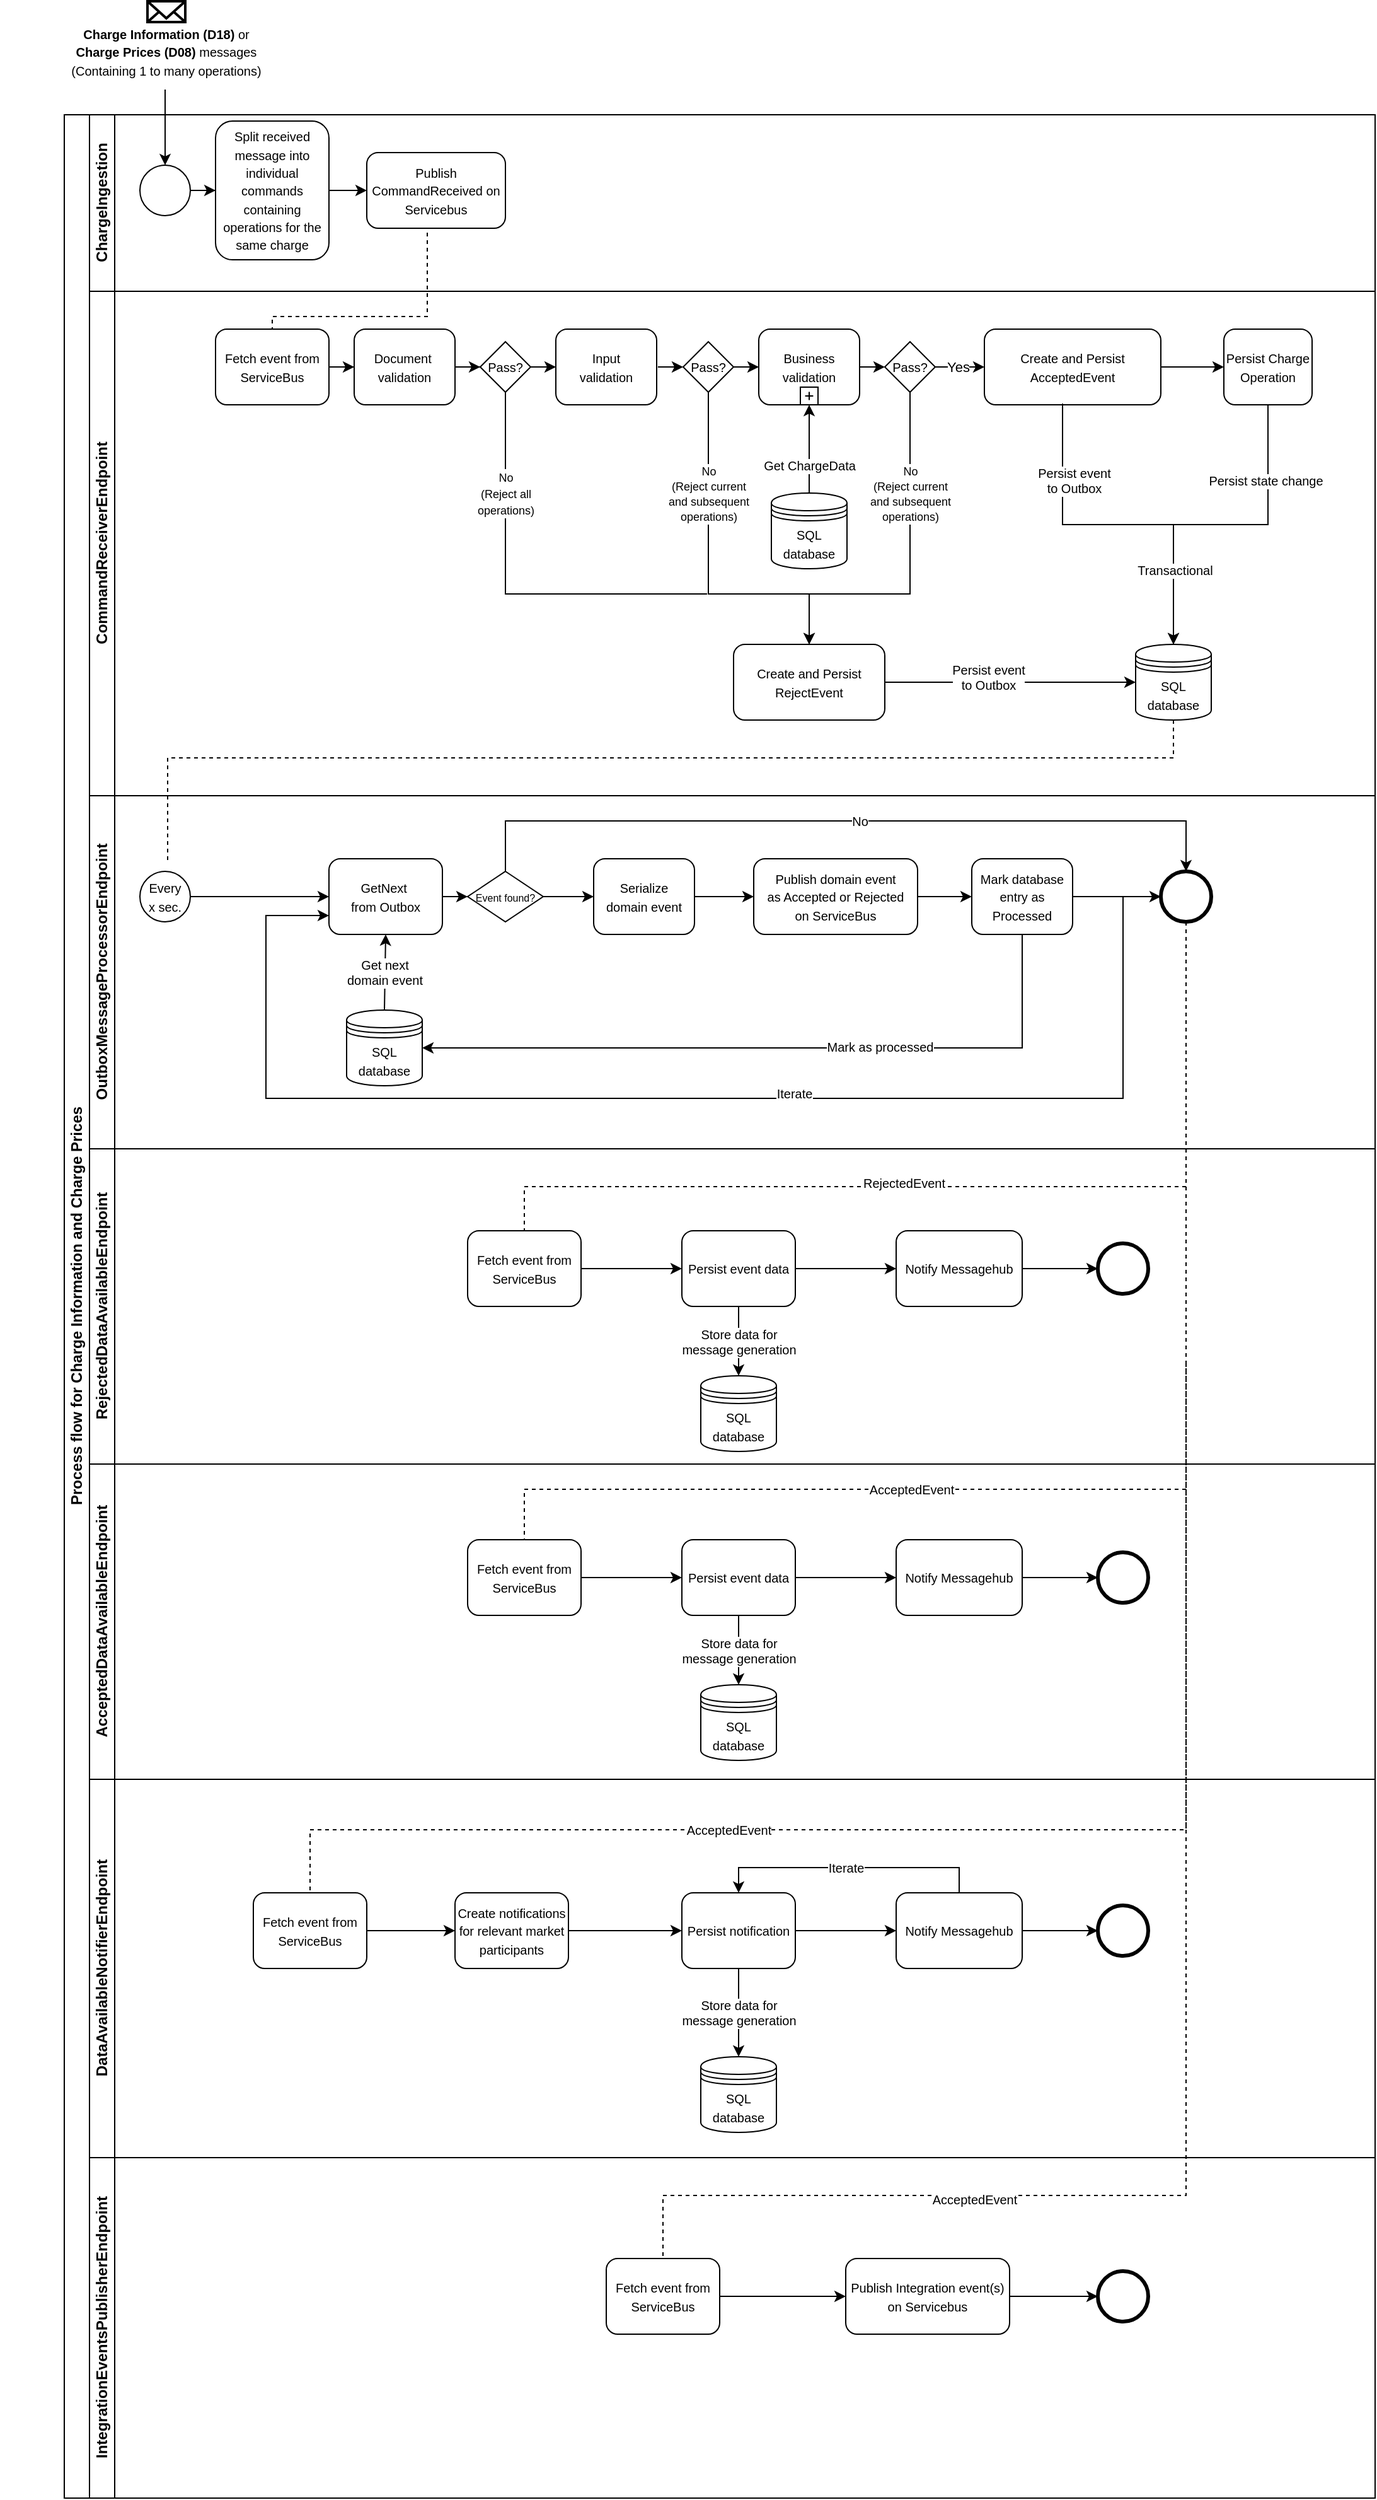 <mxfile version="20.2.3" type="device"><diagram id="prtHgNgQTEPvFCAcTncT" name="Page-1"><mxGraphModel dx="1185" dy="821" grid="1" gridSize="10" guides="1" tooltips="1" connect="1" arrows="1" fold="1" page="1" pageScale="1" pageWidth="827" pageHeight="1169" math="0" shadow="0"><root><mxCell id="0"/><mxCell id="1" parent="0"/><mxCell id="dNxyNK7c78bLwvsdeMH5-19" value="Process flow for Charge Information and Charge Prices" style="swimlane;html=1;childLayout=stackLayout;resizeParent=1;resizeParentMax=0;horizontal=0;startSize=20;horizontalStack=0;rounded=0;" parent="1" vertex="1"><mxGeometry x="150" y="120" width="1040" height="1890" as="geometry"><mxRectangle x="120" y="120" width="30" height="180" as="alternateBounds"/></mxGeometry></mxCell><mxCell id="dNxyNK7c78bLwvsdeMH5-20" value="ChargeIngestion" style="swimlane;html=1;startSize=20;horizontal=0;" parent="dNxyNK7c78bLwvsdeMH5-19" vertex="1"><mxGeometry x="20" width="1020" height="140" as="geometry"><mxRectangle x="20" width="530" height="20" as="alternateBounds"/></mxGeometry></mxCell><mxCell id="dNxyNK7c78bLwvsdeMH5-25" value="" style="edgeStyle=orthogonalEdgeStyle;rounded=0;orthogonalLoop=1;jettySize=auto;html=1;" parent="dNxyNK7c78bLwvsdeMH5-20" source="dNxyNK7c78bLwvsdeMH5-23" target="dNxyNK7c78bLwvsdeMH5-24" edge="1"><mxGeometry relative="1" as="geometry"/></mxCell><mxCell id="dNxyNK7c78bLwvsdeMH5-23" value="" style="ellipse;whiteSpace=wrap;html=1;" parent="dNxyNK7c78bLwvsdeMH5-20" vertex="1"><mxGeometry x="40" y="40" width="40" height="40" as="geometry"/></mxCell><mxCell id="zJvWgDzgu_qq34sVcNTg-135" value="" style="edgeStyle=orthogonalEdgeStyle;rounded=0;orthogonalLoop=1;jettySize=auto;html=1;fontSize=10;entryX=0;entryY=0.5;entryDx=0;entryDy=0;" parent="dNxyNK7c78bLwvsdeMH5-20" source="dNxyNK7c78bLwvsdeMH5-24" target="dNxyNK7c78bLwvsdeMH5-30" edge="1"><mxGeometry relative="1" as="geometry"><mxPoint x="230" y="60" as="targetPoint"/></mxGeometry></mxCell><mxCell id="dNxyNK7c78bLwvsdeMH5-24" value="&lt;span style=&quot;font-size: 10px&quot;&gt;Split received message into individual commands containing operations for the same charge&lt;/span&gt;" style="rounded=1;whiteSpace=wrap;html=1;fontFamily=Helvetica;fontSize=12;fontColor=#000000;align=center;" parent="dNxyNK7c78bLwvsdeMH5-20" vertex="1"><mxGeometry x="100" y="5" width="90" height="110" as="geometry"/></mxCell><mxCell id="dNxyNK7c78bLwvsdeMH5-30" value="&lt;font style=&quot;font-size: 10px&quot;&gt;Publish &lt;br&gt;CommandReceived on Servicebus&lt;/font&gt;" style="rounded=1;whiteSpace=wrap;html=1;fontFamily=Helvetica;fontSize=12;fontColor=#000000;align=center;" parent="dNxyNK7c78bLwvsdeMH5-20" vertex="1"><mxGeometry x="220" y="30" width="110" height="60" as="geometry"/></mxCell><mxCell id="dNxyNK7c78bLwvsdeMH5-21" value="CommandReceiverEndpoint" style="swimlane;html=1;startSize=20;horizontal=0;" parent="dNxyNK7c78bLwvsdeMH5-19" vertex="1"><mxGeometry x="20" y="140" width="1020" height="400" as="geometry"><mxRectangle x="20" y="120" width="530" height="20" as="alternateBounds"/></mxGeometry></mxCell><mxCell id="dNxyNK7c78bLwvsdeMH5-26" value="&lt;font style=&quot;font-size: 10px&quot;&gt;Fetch event from ServiceBus&lt;/font&gt;" style="rounded=1;whiteSpace=wrap;html=1;fontFamily=Helvetica;fontSize=12;fontColor=#000000;align=center;" parent="dNxyNK7c78bLwvsdeMH5-21" vertex="1"><mxGeometry x="100" y="30" width="90" height="60" as="geometry"/></mxCell><mxCell id="ctsextWRXBwKodFWN5Jo-94" value="&lt;font style=&quot;font-size: 10px&quot;&gt;Pass?&lt;/font&gt;" style="rhombus;whiteSpace=wrap;html=1;fontFamily=Helvetica;fontSize=12;fontColor=#000000;align=center;" parent="dNxyNK7c78bLwvsdeMH5-21" vertex="1"><mxGeometry x="631" y="40" width="40" height="40" as="geometry"/></mxCell><mxCell id="ctsextWRXBwKodFWN5Jo-96" value="" style="endArrow=classic;html=1;exitX=1;exitY=0.5;exitDx=0;exitDy=0;entryX=0;entryY=0.5;entryDx=0;entryDy=0;" parent="dNxyNK7c78bLwvsdeMH5-21" source="ctsextWRXBwKodFWN5Jo-90" target="ctsextWRXBwKodFWN5Jo-94" edge="1"><mxGeometry width="50" height="50" relative="1" as="geometry"><mxPoint x="631" y="120" as="sourcePoint"/><mxPoint x="681" y="70" as="targetPoint"/></mxGeometry></mxCell><mxCell id="ctsextWRXBwKodFWN5Jo-120" value="&lt;font style=&quot;font-size: 10px&quot;&gt;Persist Charge&lt;br&gt;Operation&lt;br&gt;&lt;/font&gt;" style="whiteSpace=wrap;html=1;rounded=1;" parent="dNxyNK7c78bLwvsdeMH5-21" vertex="1"><mxGeometry x="900" y="30" width="70" height="60" as="geometry"/></mxCell><mxCell id="ctsextWRXBwKodFWN5Jo-103" value="&lt;font style=&quot;font-size: 10px&quot;&gt;Create and Persist AcceptedEvent&lt;br&gt;&lt;/font&gt;" style="whiteSpace=wrap;html=1;rounded=1;" parent="dNxyNK7c78bLwvsdeMH5-21" vertex="1"><mxGeometry x="710" y="30" width="140" height="60" as="geometry"/></mxCell><mxCell id="ctsextWRXBwKodFWN5Jo-104" value="Yes" style="edgeStyle=orthogonalEdgeStyle;rounded=0;orthogonalLoop=1;jettySize=auto;html=1;" parent="dNxyNK7c78bLwvsdeMH5-21" source="ctsextWRXBwKodFWN5Jo-94" target="ctsextWRXBwKodFWN5Jo-103" edge="1"><mxGeometry x="-0.149" relative="1" as="geometry"><mxPoint as="offset"/></mxGeometry></mxCell><mxCell id="ctsextWRXBwKodFWN5Jo-122" value="" style="endArrow=classic;html=1;exitX=1;exitY=0.5;exitDx=0;exitDy=0;" parent="dNxyNK7c78bLwvsdeMH5-21" source="ctsextWRXBwKodFWN5Jo-103" target="ctsextWRXBwKodFWN5Jo-120" edge="1"><mxGeometry width="50" height="50" relative="1" as="geometry"><mxPoint x="600" y="80" as="sourcePoint"/><mxPoint x="650" y="30" as="targetPoint"/></mxGeometry></mxCell><mxCell id="Q6cT-gCsJ8WMCQeDimFC-4" value="" style="group;rounded=0;" parent="dNxyNK7c78bLwvsdeMH5-21" vertex="1" connectable="0"><mxGeometry x="370" y="30" width="80" height="60" as="geometry"/></mxCell><mxCell id="Q6cT-gCsJ8WMCQeDimFC-5" value="&lt;span style=&quot;font-size: 10px&quot;&gt;Input &lt;br&gt;validation&lt;/span&gt;" style="whiteSpace=wrap;html=1;rounded=1;" parent="Q6cT-gCsJ8WMCQeDimFC-4" vertex="1"><mxGeometry width="80" height="60" as="geometry"/></mxCell><mxCell id="Q6cT-gCsJ8WMCQeDimFC-9" value="" style="edgeStyle=orthogonalEdgeStyle;rounded=0;orthogonalLoop=1;jettySize=auto;html=1;entryX=0;entryY=0.5;entryDx=0;entryDy=0;" parent="dNxyNK7c78bLwvsdeMH5-21" target="Q6cT-gCsJ8WMCQeDimFC-10" edge="1"><mxGeometry relative="1" as="geometry"><mxPoint x="531" y="60" as="targetPoint"/><mxPoint x="451" y="60" as="sourcePoint"/></mxGeometry></mxCell><mxCell id="Q6cT-gCsJ8WMCQeDimFC-3" value="" style="edgeStyle=orthogonalEdgeStyle;rounded=0;orthogonalLoop=1;jettySize=auto;html=1;entryX=0;entryY=0.5;entryDx=0;entryDy=0;" parent="dNxyNK7c78bLwvsdeMH5-21" source="dNxyNK7c78bLwvsdeMH5-26" target="9DG5lvf7m_9VSCrBI1yh-2" edge="1"><mxGeometry relative="1" as="geometry"><mxPoint x="360" y="60" as="targetPoint"/></mxGeometry></mxCell><mxCell id="Q6cT-gCsJ8WMCQeDimFC-10" value="&lt;font style=&quot;font-size: 10px&quot;&gt;Pass?&lt;/font&gt;" style="rhombus;whiteSpace=wrap;html=1;fontFamily=Helvetica;fontSize=12;fontColor=#000000;align=center;" parent="dNxyNK7c78bLwvsdeMH5-21" vertex="1"><mxGeometry x="471" y="40" width="40" height="40" as="geometry"/></mxCell><mxCell id="Q6cT-gCsJ8WMCQeDimFC-13" value="" style="edgeStyle=orthogonalEdgeStyle;rounded=0;orthogonalLoop=1;jettySize=auto;html=1;entryX=0;entryY=0.5;entryDx=0;entryDy=0;" parent="dNxyNK7c78bLwvsdeMH5-21" source="Q6cT-gCsJ8WMCQeDimFC-10" target="ctsextWRXBwKodFWN5Jo-90" edge="1"><mxGeometry relative="1" as="geometry"><mxPoint x="531" y="130" as="targetPoint"/></mxGeometry></mxCell><mxCell id="ctsextWRXBwKodFWN5Jo-95" value="" style="group" parent="dNxyNK7c78bLwvsdeMH5-21" vertex="1" connectable="0"><mxGeometry x="531" y="30" width="80" height="60" as="geometry"/></mxCell><mxCell id="ctsextWRXBwKodFWN5Jo-90" value="&lt;font style=&quot;font-size: 10px&quot;&gt;Business validation&lt;/font&gt;" style="whiteSpace=wrap;html=1;rounded=1;" parent="ctsextWRXBwKodFWN5Jo-95" vertex="1"><mxGeometry width="80" height="60" as="geometry"/></mxCell><mxCell id="ctsextWRXBwKodFWN5Jo-93" value="" style="shape=plus;html=1;outlineConnect=0;strokeColor=#000000;" parent="ctsextWRXBwKodFWN5Jo-95" vertex="1"><mxGeometry x="33" y="46" width="14" height="14" as="geometry"/></mxCell><mxCell id="Q6cT-gCsJ8WMCQeDimFC-19" value="&lt;font style=&quot;font-size: 10px&quot;&gt;SQL database&lt;/font&gt;" style="shape=datastore;whiteSpace=wrap;html=1;" parent="dNxyNK7c78bLwvsdeMH5-21" vertex="1"><mxGeometry x="541" y="160" width="60" height="60" as="geometry"/></mxCell><mxCell id="q94TWwSRBSF3cy6hSpi0-69" value="&lt;span style=&quot;font-size: 10px;&quot;&gt;Create and Persist&lt;br&gt;RejectEvent&lt;br&gt;&lt;/span&gt;" style="whiteSpace=wrap;html=1;rounded=1;" parent="dNxyNK7c78bLwvsdeMH5-21" vertex="1"><mxGeometry x="511" y="280" width="120" height="60" as="geometry"/></mxCell><mxCell id="zJvWgDzgu_qq34sVcNTg-1" value="" style="endArrow=classic;html=1;rounded=0;fontSize=10;exitX=0.5;exitY=1;exitDx=0;exitDy=0;entryX=0.5;entryY=0;entryDx=0;entryDy=0;edgeStyle=orthogonalEdgeStyle;" parent="dNxyNK7c78bLwvsdeMH5-21" source="Q6cT-gCsJ8WMCQeDimFC-10" target="q94TWwSRBSF3cy6hSpi0-69" edge="1"><mxGeometry width="50" height="50" relative="1" as="geometry"><mxPoint x="341" y="200" as="sourcePoint"/><mxPoint x="391" y="150" as="targetPoint"/><Array as="points"><mxPoint x="491" y="240"/><mxPoint x="571" y="240"/></Array></mxGeometry></mxCell><mxCell id="zJvWgDzgu_qq34sVcNTg-2" value="&lt;font style=&quot;font-size: 9px;&quot;&gt;No&lt;br&gt;(Reject current&lt;br&gt;and subsequent&lt;br&gt;operations)&lt;/font&gt;" style="edgeLabel;html=1;align=center;verticalAlign=middle;resizable=0;points=[];fontSize=10;" parent="zJvWgDzgu_qq34sVcNTg-1" vertex="1" connectable="0"><mxGeometry x="-0.163" relative="1" as="geometry"><mxPoint y="-37" as="offset"/></mxGeometry></mxCell><mxCell id="zJvWgDzgu_qq34sVcNTg-3" value="" style="endArrow=classic;html=1;rounded=0;fontSize=10;exitX=0.5;exitY=0;exitDx=0;exitDy=0;entryX=0.5;entryY=1;entryDx=0;entryDy=0;" parent="dNxyNK7c78bLwvsdeMH5-21" source="Q6cT-gCsJ8WMCQeDimFC-19" target="ctsextWRXBwKodFWN5Jo-93" edge="1"><mxGeometry width="50" height="50" relative="1" as="geometry"><mxPoint x="701" y="180" as="sourcePoint"/><mxPoint x="751" y="130" as="targetPoint"/></mxGeometry></mxCell><mxCell id="zJvWgDzgu_qq34sVcNTg-4" value="Get ChargeData" style="edgeLabel;html=1;align=center;verticalAlign=middle;resizable=0;points=[];fontSize=10;" parent="zJvWgDzgu_qq34sVcNTg-3" vertex="1" connectable="0"><mxGeometry x="-0.371" relative="1" as="geometry"><mxPoint as="offset"/></mxGeometry></mxCell><mxCell id="zJvWgDzgu_qq34sVcNTg-5" value="" style="endArrow=classic;html=1;rounded=0;fontSize=10;exitX=0.5;exitY=1;exitDx=0;exitDy=0;entryX=0.5;entryY=0;entryDx=0;entryDy=0;edgeStyle=orthogonalEdgeStyle;" parent="dNxyNK7c78bLwvsdeMH5-21" source="ctsextWRXBwKodFWN5Jo-94" target="q94TWwSRBSF3cy6hSpi0-69" edge="1"><mxGeometry width="50" height="50" relative="1" as="geometry"><mxPoint x="661" y="210" as="sourcePoint"/><mxPoint x="711" y="160" as="targetPoint"/><Array as="points"><mxPoint x="651" y="240"/><mxPoint x="571" y="240"/></Array></mxGeometry></mxCell><mxCell id="zJvWgDzgu_qq34sVcNTg-6" value="&lt;font style=&quot;font-size: 9px;&quot;&gt;No&lt;br&gt;(Reject current&lt;br&gt;and subsequent&lt;br&gt;operations)&lt;/font&gt;" style="edgeLabel;html=1;align=center;verticalAlign=middle;resizable=0;points=[];fontSize=10;" parent="zJvWgDzgu_qq34sVcNTg-5" vertex="1" connectable="0"><mxGeometry x="-0.455" relative="1" as="geometry"><mxPoint y="3" as="offset"/></mxGeometry></mxCell><mxCell id="zJvWgDzgu_qq34sVcNTg-7" value="&lt;font style=&quot;font-size: 10px&quot;&gt;SQL database&lt;/font&gt;" style="shape=datastore;whiteSpace=wrap;html=1;" parent="dNxyNK7c78bLwvsdeMH5-21" vertex="1"><mxGeometry x="830" y="280" width="60" height="60" as="geometry"/></mxCell><mxCell id="zJvWgDzgu_qq34sVcNTg-10" value="" style="endArrow=classic;html=1;rounded=0;fontSize=10;exitX=1;exitY=0.5;exitDx=0;exitDy=0;entryX=0;entryY=0.5;entryDx=0;entryDy=0;" parent="dNxyNK7c78bLwvsdeMH5-21" source="q94TWwSRBSF3cy6hSpi0-69" target="zJvWgDzgu_qq34sVcNTg-7" edge="1"><mxGeometry width="50" height="50" relative="1" as="geometry"><mxPoint x="620" y="350" as="sourcePoint"/><mxPoint x="670" y="300" as="targetPoint"/></mxGeometry></mxCell><mxCell id="zJvWgDzgu_qq34sVcNTg-11" value="Persist event &lt;br&gt;to Outbox" style="edgeLabel;html=1;align=center;verticalAlign=middle;resizable=0;points=[];fontSize=10;" parent="zJvWgDzgu_qq34sVcNTg-10" vertex="1" connectable="0"><mxGeometry x="-0.181" y="4" relative="1" as="geometry"><mxPoint as="offset"/></mxGeometry></mxCell><mxCell id="zJvWgDzgu_qq34sVcNTg-12" value="" style="endArrow=classic;html=1;rounded=0;fontSize=10;entryX=0.5;entryY=0;entryDx=0;entryDy=0;exitX=0.443;exitY=0.983;exitDx=0;exitDy=0;exitPerimeter=0;edgeStyle=orthogonalEdgeStyle;" parent="dNxyNK7c78bLwvsdeMH5-21" source="ctsextWRXBwKodFWN5Jo-103" target="zJvWgDzgu_qq34sVcNTg-7" edge="1"><mxGeometry width="50" height="50" relative="1" as="geometry"><mxPoint x="560" y="140" as="sourcePoint"/><mxPoint x="610" y="90" as="targetPoint"/></mxGeometry></mxCell><mxCell id="zJvWgDzgu_qq34sVcNTg-13" value="Persist event &lt;br&gt;to Outbox" style="edgeLabel;html=1;align=center;verticalAlign=middle;resizable=0;points=[];fontSize=10;" parent="zJvWgDzgu_qq34sVcNTg-12" vertex="1" connectable="0"><mxGeometry x="-0.152" y="2" relative="1" as="geometry"><mxPoint x="-14" y="-33" as="offset"/></mxGeometry></mxCell><mxCell id="zJvWgDzgu_qq34sVcNTg-14" value="" style="endArrow=classic;html=1;rounded=0;fontSize=10;exitX=0.5;exitY=1;exitDx=0;exitDy=0;entryX=0.5;entryY=0;entryDx=0;entryDy=0;edgeStyle=orthogonalEdgeStyle;" parent="dNxyNK7c78bLwvsdeMH5-21" source="ctsextWRXBwKodFWN5Jo-120" target="zJvWgDzgu_qq34sVcNTg-7" edge="1"><mxGeometry width="50" height="50" relative="1" as="geometry"><mxPoint x="560" y="140" as="sourcePoint"/><mxPoint x="610" y="90" as="targetPoint"/></mxGeometry></mxCell><mxCell id="zJvWgDzgu_qq34sVcNTg-15" value="Persist state change" style="edgeLabel;html=1;align=center;verticalAlign=middle;resizable=0;points=[];fontSize=10;" parent="zJvWgDzgu_qq34sVcNTg-14" vertex="1" connectable="0"><mxGeometry x="-0.547" y="-2" relative="1" as="geometry"><mxPoint as="offset"/></mxGeometry></mxCell><mxCell id="zJvWgDzgu_qq34sVcNTg-16" value="Transactional" style="edgeLabel;html=1;align=center;verticalAlign=middle;resizable=0;points=[];fontSize=10;" parent="zJvWgDzgu_qq34sVcNTg-14" vertex="1" connectable="0"><mxGeometry x="0.555" y="1" relative="1" as="geometry"><mxPoint as="offset"/></mxGeometry></mxCell><mxCell id="9DG5lvf7m_9VSCrBI1yh-4" value="" style="edgeStyle=orthogonalEdgeStyle;rounded=0;orthogonalLoop=1;jettySize=auto;html=1;" edge="1" parent="dNxyNK7c78bLwvsdeMH5-21" source="9DG5lvf7m_9VSCrBI1yh-3" target="Q6cT-gCsJ8WMCQeDimFC-5"><mxGeometry relative="1" as="geometry"/></mxCell><mxCell id="9DG5lvf7m_9VSCrBI1yh-3" value="&lt;font style=&quot;font-size: 10px&quot;&gt;Pass?&lt;/font&gt;" style="rhombus;whiteSpace=wrap;html=1;fontFamily=Helvetica;fontSize=12;fontColor=#000000;align=center;" vertex="1" parent="dNxyNK7c78bLwvsdeMH5-21"><mxGeometry x="310" y="40" width="40" height="40" as="geometry"/></mxCell><mxCell id="9DG5lvf7m_9VSCrBI1yh-1" value="" style="group;rounded=0;" vertex="1" connectable="0" parent="dNxyNK7c78bLwvsdeMH5-21"><mxGeometry x="210" y="30" width="80" height="60" as="geometry"/></mxCell><mxCell id="9DG5lvf7m_9VSCrBI1yh-2" value="&lt;span style=&quot;font-size: 10px&quot;&gt;Document&amp;nbsp;&lt;br&gt;validation&lt;/span&gt;" style="whiteSpace=wrap;html=1;rounded=1;" vertex="1" parent="9DG5lvf7m_9VSCrBI1yh-1"><mxGeometry width="80" height="60" as="geometry"/></mxCell><mxCell id="9DG5lvf7m_9VSCrBI1yh-5" value="" style="edgeStyle=orthogonalEdgeStyle;rounded=0;orthogonalLoop=1;jettySize=auto;html=1;" edge="1" parent="dNxyNK7c78bLwvsdeMH5-21" source="9DG5lvf7m_9VSCrBI1yh-2" target="9DG5lvf7m_9VSCrBI1yh-3"><mxGeometry relative="1" as="geometry"/></mxCell><mxCell id="zJvWgDzgu_qq34sVcNTg-27" value="OutboxMessageProcessorEndpoint" style="swimlane;html=1;startSize=20;horizontal=0;" parent="dNxyNK7c78bLwvsdeMH5-19" vertex="1"><mxGeometry x="20" y="540" width="1020" height="280" as="geometry"><mxRectangle x="20" y="120" width="530" height="20" as="alternateBounds"/></mxGeometry></mxCell><mxCell id="zJvWgDzgu_qq34sVcNTg-28" value="&lt;font style=&quot;font-size: 10px;&quot;&gt;Every&lt;br&gt;x sec.&lt;/font&gt;" style="ellipse;whiteSpace=wrap;html=1;" parent="zJvWgDzgu_qq34sVcNTg-27" vertex="1"><mxGeometry x="40" y="60" width="40" height="40" as="geometry"/></mxCell><mxCell id="zJvWgDzgu_qq34sVcNTg-30" value="" style="shape=mxgraph.bpmn.shape;html=1;verticalLabelPosition=bottom;labelBackgroundColor=#ffffff;verticalAlign=top;align=center;perimeter=ellipsePerimeter;outlineConnect=0;outline=end;symbol=general;strokeColor=#000000;" parent="zJvWgDzgu_qq34sVcNTg-27" vertex="1"><mxGeometry x="850" y="60" width="40" height="40" as="geometry"/></mxCell><mxCell id="zJvWgDzgu_qq34sVcNTg-31" value="&lt;font style=&quot;font-size: 10px&quot;&gt;GetNext&amp;nbsp;&lt;br&gt;from Outbox&lt;br&gt;&lt;/font&gt;" style="rounded=1;whiteSpace=wrap;html=1;fontFamily=Helvetica;fontSize=12;fontColor=#000000;align=center;" parent="zJvWgDzgu_qq34sVcNTg-27" vertex="1"><mxGeometry x="190" y="50" width="90" height="60" as="geometry"/></mxCell><mxCell id="zJvWgDzgu_qq34sVcNTg-32" value="&lt;span style=&quot;font-size: 10px;&quot;&gt;Serialize&lt;br&gt;domain event&lt;/span&gt;" style="rounded=1;whiteSpace=wrap;html=1;fontFamily=Helvetica;fontSize=12;fontColor=#000000;align=center;" parent="zJvWgDzgu_qq34sVcNTg-27" vertex="1"><mxGeometry x="400" y="50" width="80" height="60" as="geometry"/></mxCell><mxCell id="zJvWgDzgu_qq34sVcNTg-33" value="" style="endArrow=classic;html=1;rounded=0;fontSize=10;exitX=1;exitY=0.5;exitDx=0;exitDy=0;entryX=0;entryY=0.5;entryDx=0;entryDy=0;" parent="zJvWgDzgu_qq34sVcNTg-27" source="zJvWgDzgu_qq34sVcNTg-28" target="zJvWgDzgu_qq34sVcNTg-31" edge="1"><mxGeometry width="50" height="50" relative="1" as="geometry"><mxPoint x="100" y="140" as="sourcePoint"/><mxPoint x="150" y="90" as="targetPoint"/></mxGeometry></mxCell><mxCell id="zJvWgDzgu_qq34sVcNTg-67" value="&lt;font style=&quot;font-size: 10px&quot;&gt;SQL database&lt;/font&gt;" style="shape=datastore;whiteSpace=wrap;html=1;" parent="zJvWgDzgu_qq34sVcNTg-27" vertex="1"><mxGeometry x="204" y="170" width="60" height="60" as="geometry"/></mxCell><mxCell id="zJvWgDzgu_qq34sVcNTg-68" value="Get next&lt;br&gt;domain event" style="endArrow=classic;html=1;rounded=0;fontSize=10;exitX=0.5;exitY=0;exitDx=0;exitDy=0;entryX=0.5;entryY=1;entryDx=0;entryDy=0;" parent="zJvWgDzgu_qq34sVcNTg-27" source="zJvWgDzgu_qq34sVcNTg-67" target="zJvWgDzgu_qq34sVcNTg-31" edge="1"><mxGeometry width="50" height="50" relative="1" as="geometry"><mxPoint x="520" as="sourcePoint"/><mxPoint x="570" y="-50" as="targetPoint"/></mxGeometry></mxCell><mxCell id="zJvWgDzgu_qq34sVcNTg-69" value="" style="endArrow=classic;html=1;rounded=0;fontSize=10;exitX=1;exitY=0.5;exitDx=0;exitDy=0;entryX=0;entryY=0.5;entryDx=0;entryDy=0;" parent="zJvWgDzgu_qq34sVcNTg-27" source="zJvWgDzgu_qq34sVcNTg-31" target="zJvWgDzgu_qq34sVcNTg-81" edge="1"><mxGeometry width="50" height="50" relative="1" as="geometry"><mxPoint x="520" as="sourcePoint"/><mxPoint x="570" y="-50" as="targetPoint"/></mxGeometry></mxCell><mxCell id="zJvWgDzgu_qq34sVcNTg-71" value="&lt;span style=&quot;font-size: 10px;&quot;&gt;Publish domain event&lt;br&gt;as Accepted or Rejected &lt;br&gt;on ServiceBus&lt;br&gt;&lt;/span&gt;" style="rounded=1;whiteSpace=wrap;html=1;fontFamily=Helvetica;fontSize=12;fontColor=#000000;align=center;" parent="zJvWgDzgu_qq34sVcNTg-27" vertex="1"><mxGeometry x="527" y="50" width="130" height="60" as="geometry"/></mxCell><mxCell id="zJvWgDzgu_qq34sVcNTg-72" value="" style="endArrow=classic;html=1;rounded=0;fontSize=10;exitX=1;exitY=0.5;exitDx=0;exitDy=0;entryX=0;entryY=0.5;entryDx=0;entryDy=0;" parent="zJvWgDzgu_qq34sVcNTg-27" source="zJvWgDzgu_qq34sVcNTg-32" target="zJvWgDzgu_qq34sVcNTg-71" edge="1"><mxGeometry width="50" height="50" relative="1" as="geometry"><mxPoint x="460" y="160" as="sourcePoint"/><mxPoint x="510" y="110" as="targetPoint"/></mxGeometry></mxCell><mxCell id="zJvWgDzgu_qq34sVcNTg-73" value="" style="endArrow=classic;html=1;rounded=0;fontSize=10;entryX=0;entryY=0.5;entryDx=0;entryDy=0;startArrow=none;" parent="zJvWgDzgu_qq34sVcNTg-27" source="zJvWgDzgu_qq34sVcNTg-79" target="zJvWgDzgu_qq34sVcNTg-30" edge="1"><mxGeometry width="50" height="50" relative="1" as="geometry"><mxPoint x="640" y="80" as="sourcePoint"/><mxPoint x="570" y="-30" as="targetPoint"/></mxGeometry></mxCell><mxCell id="zJvWgDzgu_qq34sVcNTg-77" value="" style="endArrow=classic;html=1;rounded=0;fontSize=10;entryX=1;entryY=0.5;entryDx=0;entryDy=0;exitX=0.5;exitY=1;exitDx=0;exitDy=0;edgeStyle=orthogonalEdgeStyle;" parent="zJvWgDzgu_qq34sVcNTg-27" source="zJvWgDzgu_qq34sVcNTg-79" target="zJvWgDzgu_qq34sVcNTg-67" edge="1"><mxGeometry width="50" height="50" relative="1" as="geometry"><mxPoint x="520" y="20" as="sourcePoint"/><mxPoint x="570" y="-30" as="targetPoint"/><Array as="points"><mxPoint x="740" y="110"/><mxPoint x="740" y="200"/></Array></mxGeometry></mxCell><mxCell id="zJvWgDzgu_qq34sVcNTg-78" value="Mark as processed" style="edgeLabel;html=1;align=center;verticalAlign=middle;resizable=0;points=[];fontSize=10;" parent="zJvWgDzgu_qq34sVcNTg-77" vertex="1" connectable="0"><mxGeometry x="-0.282" y="-1" relative="1" as="geometry"><mxPoint as="offset"/></mxGeometry></mxCell><mxCell id="zJvWgDzgu_qq34sVcNTg-79" value="&lt;span style=&quot;font-size: 10px;&quot;&gt;Mark database entry as Processed&lt;/span&gt;" style="rounded=1;whiteSpace=wrap;html=1;fontFamily=Helvetica;fontSize=12;fontColor=#000000;align=center;" parent="zJvWgDzgu_qq34sVcNTg-27" vertex="1"><mxGeometry x="700" y="50" width="80" height="60" as="geometry"/></mxCell><mxCell id="zJvWgDzgu_qq34sVcNTg-81" value="&lt;span style=&quot;font-size: 8px;&quot;&gt;Event found?&lt;/span&gt;" style="rhombus;whiteSpace=wrap;html=1;fontFamily=Helvetica;fontSize=12;fontColor=#000000;align=center;" parent="zJvWgDzgu_qq34sVcNTg-27" vertex="1"><mxGeometry x="300" y="60" width="60" height="40" as="geometry"/></mxCell><mxCell id="zJvWgDzgu_qq34sVcNTg-83" value="" style="endArrow=classic;html=1;rounded=0;fontSize=10;entryX=0;entryY=0.5;entryDx=0;entryDy=0;exitX=1;exitY=0.5;exitDx=0;exitDy=0;" parent="zJvWgDzgu_qq34sVcNTg-27" source="zJvWgDzgu_qq34sVcNTg-71" target="zJvWgDzgu_qq34sVcNTg-79" edge="1"><mxGeometry width="50" height="50" relative="1" as="geometry"><mxPoint x="520" y="140" as="sourcePoint"/><mxPoint x="570" y="90" as="targetPoint"/></mxGeometry></mxCell><mxCell id="zJvWgDzgu_qq34sVcNTg-85" value="" style="endArrow=classic;html=1;rounded=0;fontSize=10;exitX=0.5;exitY=0;exitDx=0;exitDy=0;entryX=0.5;entryY=0;entryDx=0;entryDy=0;edgeStyle=orthogonalEdgeStyle;" parent="zJvWgDzgu_qq34sVcNTg-27" source="zJvWgDzgu_qq34sVcNTg-81" target="zJvWgDzgu_qq34sVcNTg-30" edge="1"><mxGeometry width="50" height="50" relative="1" as="geometry"><mxPoint x="520" y="140" as="sourcePoint"/><mxPoint x="570" y="90" as="targetPoint"/><Array as="points"><mxPoint x="330" y="20"/><mxPoint x="870" y="20"/></Array></mxGeometry></mxCell><mxCell id="zJvWgDzgu_qq34sVcNTg-86" value="No" style="edgeLabel;html=1;align=center;verticalAlign=middle;resizable=0;points=[];fontSize=10;" parent="zJvWgDzgu_qq34sVcNTg-85" vertex="1" connectable="0"><mxGeometry x="0.093" relative="1" as="geometry"><mxPoint x="-18" as="offset"/></mxGeometry></mxCell><mxCell id="zJvWgDzgu_qq34sVcNTg-87" value="" style="endArrow=classic;html=1;rounded=0;fontSize=10;edgeStyle=orthogonalEdgeStyle;entryX=0;entryY=0.75;entryDx=0;entryDy=0;" parent="zJvWgDzgu_qq34sVcNTg-27" target="zJvWgDzgu_qq34sVcNTg-31" edge="1"><mxGeometry width="50" height="50" relative="1" as="geometry"><mxPoint x="820" y="80" as="sourcePoint"/><mxPoint x="140" y="80" as="targetPoint"/><Array as="points"><mxPoint x="820" y="240"/><mxPoint x="140" y="240"/><mxPoint x="140" y="95"/></Array></mxGeometry></mxCell><mxCell id="zJvWgDzgu_qq34sVcNTg-88" value="Iterate" style="edgeLabel;html=1;align=center;verticalAlign=middle;resizable=0;points=[];fontSize=10;" parent="zJvWgDzgu_qq34sVcNTg-87" vertex="1" connectable="0"><mxGeometry x="-0.186" y="-4" relative="1" as="geometry"><mxPoint as="offset"/></mxGeometry></mxCell><mxCell id="zJvWgDzgu_qq34sVcNTg-84" value="" style="endArrow=classic;html=1;rounded=0;fontSize=10;exitX=1;exitY=0.5;exitDx=0;exitDy=0;entryX=0;entryY=0.5;entryDx=0;entryDy=0;" parent="zJvWgDzgu_qq34sVcNTg-27" source="zJvWgDzgu_qq34sVcNTg-81" target="zJvWgDzgu_qq34sVcNTg-32" edge="1"><mxGeometry width="50" height="50" relative="1" as="geometry"><mxPoint x="530" y="190" as="sourcePoint"/><mxPoint x="430" y="130" as="targetPoint"/></mxGeometry></mxCell><mxCell id="q94TWwSRBSF3cy6hSpi0-39" value="RejectedDataAvailableEndpoint" style="swimlane;html=1;startSize=20;horizontal=0;" parent="dNxyNK7c78bLwvsdeMH5-19" vertex="1"><mxGeometry x="20" y="820" width="1020" height="250" as="geometry"><mxRectangle x="20" y="120" width="530" height="20" as="alternateBounds"/></mxGeometry></mxCell><mxCell id="zJvWgDzgu_qq34sVcNTg-95" value="" style="shape=mxgraph.bpmn.shape;html=1;verticalLabelPosition=bottom;labelBackgroundColor=#ffffff;verticalAlign=top;align=center;perimeter=ellipsePerimeter;outlineConnect=0;outline=end;symbol=general;strokeColor=#000000;" parent="q94TWwSRBSF3cy6hSpi0-39" vertex="1"><mxGeometry x="800" y="75" width="40" height="40" as="geometry"/></mxCell><mxCell id="zJvWgDzgu_qq34sVcNTg-96" value="" style="edgeStyle=orthogonalEdgeStyle;rounded=0;orthogonalLoop=1;jettySize=auto;html=1;exitX=1;exitY=0.5;exitDx=0;exitDy=0;" parent="q94TWwSRBSF3cy6hSpi0-39" source="zJvWgDzgu_qq34sVcNTg-97" target="zJvWgDzgu_qq34sVcNTg-95" edge="1"><mxGeometry relative="1" as="geometry"><mxPoint x="1070" y="-1565" as="targetPoint"/><mxPoint x="690" y="-1040" as="sourcePoint"/></mxGeometry></mxCell><mxCell id="zJvWgDzgu_qq34sVcNTg-97" value="&lt;font style=&quot;font-size: 10px&quot;&gt;Notify Messagehub&lt;/font&gt;" style="rounded=1;whiteSpace=wrap;html=1;fontFamily=Helvetica;fontSize=12;fontColor=#000000;align=center;" parent="q94TWwSRBSF3cy6hSpi0-39" vertex="1"><mxGeometry x="640" y="65" width="100" height="60" as="geometry"/></mxCell><mxCell id="zJvWgDzgu_qq34sVcNTg-98" value="&lt;font style=&quot;font-size: 10px&quot;&gt;Fetch event from ServiceBus&lt;/font&gt;" style="rounded=1;whiteSpace=wrap;html=1;fontFamily=Helvetica;fontSize=12;fontColor=#000000;align=center;" parent="q94TWwSRBSF3cy6hSpi0-39" vertex="1"><mxGeometry x="300" y="65" width="90" height="60" as="geometry"/></mxCell><mxCell id="zJvWgDzgu_qq34sVcNTg-99" style="edgeStyle=orthogonalEdgeStyle;rounded=0;orthogonalLoop=1;jettySize=auto;html=1;exitX=1;exitY=0.5;exitDx=0;exitDy=0;entryX=0;entryY=0.5;entryDx=0;entryDy=0;startArrow=none;" parent="q94TWwSRBSF3cy6hSpi0-39" source="zJvWgDzgu_qq34sVcNTg-148" target="zJvWgDzgu_qq34sVcNTg-97" edge="1"><mxGeometry relative="1" as="geometry"><mxPoint x="490" y="95" as="targetPoint"/></mxGeometry></mxCell><mxCell id="zJvWgDzgu_qq34sVcNTg-147" value="&lt;font style=&quot;font-size: 10px&quot;&gt;SQL database&lt;/font&gt;" style="shape=datastore;whiteSpace=wrap;html=1;" parent="q94TWwSRBSF3cy6hSpi0-39" vertex="1"><mxGeometry x="485" y="180" width="60" height="60" as="geometry"/></mxCell><mxCell id="zJvWgDzgu_qq34sVcNTg-150" value="Store data for&lt;br&gt;message generation" style="edgeStyle=orthogonalEdgeStyle;rounded=0;orthogonalLoop=1;jettySize=auto;html=1;fontSize=10;endArrow=classic;endFill=1;" parent="q94TWwSRBSF3cy6hSpi0-39" source="zJvWgDzgu_qq34sVcNTg-148" target="zJvWgDzgu_qq34sVcNTg-147" edge="1"><mxGeometry relative="1" as="geometry"/></mxCell><mxCell id="zJvWgDzgu_qq34sVcNTg-148" value="&lt;font style=&quot;font-size: 10px&quot;&gt;Persist event data&lt;/font&gt;" style="rounded=1;whiteSpace=wrap;html=1;fontFamily=Helvetica;fontSize=12;fontColor=#000000;align=center;" parent="q94TWwSRBSF3cy6hSpi0-39" vertex="1"><mxGeometry x="470" y="65" width="90" height="60" as="geometry"/></mxCell><mxCell id="zJvWgDzgu_qq34sVcNTg-149" value="" style="edgeStyle=orthogonalEdgeStyle;rounded=0;orthogonalLoop=1;jettySize=auto;html=1;exitX=1;exitY=0.5;exitDx=0;exitDy=0;entryX=0;entryY=0.5;entryDx=0;entryDy=0;endArrow=classic;endFill=1;" parent="q94TWwSRBSF3cy6hSpi0-39" source="zJvWgDzgu_qq34sVcNTg-98" target="zJvWgDzgu_qq34sVcNTg-148" edge="1"><mxGeometry relative="1" as="geometry"><mxPoint x="810" y="1035" as="targetPoint"/><mxPoint x="560" y="1035" as="sourcePoint"/></mxGeometry></mxCell><mxCell id="q94TWwSRBSF3cy6hSpi0-66" value="AcceptedDataAvailableEndpoint" style="swimlane;html=1;startSize=20;horizontal=0;" parent="dNxyNK7c78bLwvsdeMH5-19" vertex="1"><mxGeometry x="20" y="1070" width="1020" height="250" as="geometry"><mxRectangle x="20" y="120" width="530" height="20" as="alternateBounds"/></mxGeometry></mxCell><mxCell id="zJvWgDzgu_qq34sVcNTg-151" value="" style="shape=mxgraph.bpmn.shape;html=1;verticalLabelPosition=bottom;labelBackgroundColor=#ffffff;verticalAlign=top;align=center;perimeter=ellipsePerimeter;outlineConnect=0;outline=end;symbol=general;strokeColor=#000000;" parent="q94TWwSRBSF3cy6hSpi0-66" vertex="1"><mxGeometry x="800" y="70" width="40" height="40" as="geometry"/></mxCell><mxCell id="9DG5lvf7m_9VSCrBI1yh-9" style="edgeStyle=orthogonalEdgeStyle;rounded=0;orthogonalLoop=1;jettySize=auto;html=1;entryX=0;entryY=0.5;entryDx=0;entryDy=0;fontSize=8;endArrow=classic;endFill=1;" edge="1" parent="q94TWwSRBSF3cy6hSpi0-66" source="zJvWgDzgu_qq34sVcNTg-152" target="zJvWgDzgu_qq34sVcNTg-151"><mxGeometry relative="1" as="geometry"/></mxCell><mxCell id="zJvWgDzgu_qq34sVcNTg-152" value="&lt;font style=&quot;font-size: 10px&quot;&gt;Notify Messagehub&lt;/font&gt;" style="rounded=1;whiteSpace=wrap;html=1;fontFamily=Helvetica;fontSize=12;fontColor=#000000;align=center;" parent="q94TWwSRBSF3cy6hSpi0-66" vertex="1"><mxGeometry x="640" y="60" width="100" height="60" as="geometry"/></mxCell><mxCell id="zJvWgDzgu_qq34sVcNTg-153" value="&lt;font style=&quot;font-size: 10px&quot;&gt;Fetch event from ServiceBus&lt;/font&gt;" style="rounded=1;whiteSpace=wrap;html=1;fontFamily=Helvetica;fontSize=12;fontColor=#000000;align=center;" parent="q94TWwSRBSF3cy6hSpi0-66" vertex="1"><mxGeometry x="300" y="60" width="90" height="60" as="geometry"/></mxCell><mxCell id="zJvWgDzgu_qq34sVcNTg-154" style="edgeStyle=orthogonalEdgeStyle;rounded=0;orthogonalLoop=1;jettySize=auto;html=1;exitX=1;exitY=0.5;exitDx=0;exitDy=0;entryX=0;entryY=0.5;entryDx=0;entryDy=0;startArrow=none;" parent="q94TWwSRBSF3cy6hSpi0-66" source="zJvWgDzgu_qq34sVcNTg-157" target="zJvWgDzgu_qq34sVcNTg-152" edge="1"><mxGeometry relative="1" as="geometry"><mxPoint x="320" y="-850" as="targetPoint"/></mxGeometry></mxCell><mxCell id="zJvWgDzgu_qq34sVcNTg-155" value="&lt;font style=&quot;font-size: 10px&quot;&gt;SQL database&lt;/font&gt;" style="shape=datastore;whiteSpace=wrap;html=1;" parent="q94TWwSRBSF3cy6hSpi0-66" vertex="1"><mxGeometry x="485" y="175" width="60" height="60" as="geometry"/></mxCell><mxCell id="zJvWgDzgu_qq34sVcNTg-156" value="Store data for&lt;br&gt;message generation" style="edgeStyle=orthogonalEdgeStyle;rounded=0;orthogonalLoop=1;jettySize=auto;html=1;fontSize=10;endArrow=classic;endFill=1;" parent="q94TWwSRBSF3cy6hSpi0-66" source="zJvWgDzgu_qq34sVcNTg-157" target="zJvWgDzgu_qq34sVcNTg-155" edge="1"><mxGeometry relative="1" as="geometry"/></mxCell><mxCell id="zJvWgDzgu_qq34sVcNTg-157" value="&lt;font style=&quot;font-size: 10px&quot;&gt;Persist event data&lt;/font&gt;" style="rounded=1;whiteSpace=wrap;html=1;fontFamily=Helvetica;fontSize=12;fontColor=#000000;align=center;" parent="q94TWwSRBSF3cy6hSpi0-66" vertex="1"><mxGeometry x="470" y="60" width="90" height="60" as="geometry"/></mxCell><mxCell id="zJvWgDzgu_qq34sVcNTg-158" value="" style="edgeStyle=orthogonalEdgeStyle;rounded=0;orthogonalLoop=1;jettySize=auto;html=1;exitX=1;exitY=0.5;exitDx=0;exitDy=0;entryX=0;entryY=0.5;entryDx=0;entryDy=0;endArrow=classic;endFill=1;" parent="q94TWwSRBSF3cy6hSpi0-66" source="zJvWgDzgu_qq34sVcNTg-153" target="zJvWgDzgu_qq34sVcNTg-157" edge="1"><mxGeometry relative="1" as="geometry"><mxPoint x="640" y="90" as="targetPoint"/><mxPoint x="390" y="90" as="sourcePoint"/></mxGeometry></mxCell><mxCell id="zJvWgDzgu_qq34sVcNTg-106" value="DataAvailableNotifierEndpoint" style="swimlane;html=1;startSize=20;horizontal=0;" parent="dNxyNK7c78bLwvsdeMH5-19" vertex="1"><mxGeometry x="20" y="1320" width="1020" height="300" as="geometry"><mxRectangle x="20" y="120" width="530" height="20" as="alternateBounds"/></mxGeometry></mxCell><mxCell id="zJvWgDzgu_qq34sVcNTg-107" value="" style="shape=mxgraph.bpmn.shape;html=1;verticalLabelPosition=bottom;labelBackgroundColor=#ffffff;verticalAlign=top;align=center;perimeter=ellipsePerimeter;outlineConnect=0;outline=end;symbol=general;strokeColor=#000000;" parent="zJvWgDzgu_qq34sVcNTg-106" vertex="1"><mxGeometry x="800" y="100" width="40" height="40" as="geometry"/></mxCell><mxCell id="zJvWgDzgu_qq34sVcNTg-108" value="" style="edgeStyle=orthogonalEdgeStyle;rounded=0;orthogonalLoop=1;jettySize=auto;html=1;exitX=1;exitY=0.5;exitDx=0;exitDy=0;" parent="zJvWgDzgu_qq34sVcNTg-106" source="zJvWgDzgu_qq34sVcNTg-109" target="zJvWgDzgu_qq34sVcNTg-107" edge="1"><mxGeometry relative="1" as="geometry"><mxPoint x="1070" y="-1540" as="targetPoint"/><mxPoint x="690" y="-1015" as="sourcePoint"/></mxGeometry></mxCell><mxCell id="zJvWgDzgu_qq34sVcNTg-109" value="&lt;font style=&quot;font-size: 10px&quot;&gt;Notify Messagehub&lt;/font&gt;" style="rounded=1;whiteSpace=wrap;html=1;fontFamily=Helvetica;fontSize=12;fontColor=#000000;align=center;" parent="zJvWgDzgu_qq34sVcNTg-106" vertex="1"><mxGeometry x="640" y="90" width="100" height="60" as="geometry"/></mxCell><mxCell id="zJvWgDzgu_qq34sVcNTg-110" value="&lt;font style=&quot;font-size: 10px&quot;&gt;Fetch event from ServiceBus&lt;/font&gt;" style="rounded=1;whiteSpace=wrap;html=1;fontFamily=Helvetica;fontSize=12;fontColor=#000000;align=center;" parent="zJvWgDzgu_qq34sVcNTg-106" vertex="1"><mxGeometry x="130" y="90" width="90" height="60" as="geometry"/></mxCell><mxCell id="zJvWgDzgu_qq34sVcNTg-114" value="" style="endArrow=none;dashed=1;edgeStyle=orthogonalEdgeStyle;rounded=0;orthogonalLoop=1;jettySize=auto;html=1;exitX=0.5;exitY=1;exitDx=0;exitDy=0;entryX=0.5;entryY=0;entryDx=0;entryDy=0;" parent="zJvWgDzgu_qq34sVcNTg-106" target="zJvWgDzgu_qq34sVcNTg-110" edge="1"><mxGeometry relative="1" as="geometry"><mxPoint x="415" y="-245" as="targetPoint"/><mxPoint x="870" y="-330" as="sourcePoint"/><Array as="points"><mxPoint x="870" y="40"/><mxPoint x="175" y="40"/></Array></mxGeometry></mxCell><mxCell id="zJvWgDzgu_qq34sVcNTg-115" value="AcceptedEvent" style="edgeLabel;html=1;align=center;verticalAlign=middle;resizable=0;points=[];fontSize=10;" parent="zJvWgDzgu_qq34sVcNTg-114" vertex="1" connectable="0"><mxGeometry x="0.316" relative="1" as="geometry"><mxPoint as="offset"/></mxGeometry></mxCell><mxCell id="zJvWgDzgu_qq34sVcNTg-116" value="&lt;font style=&quot;font-size: 10px&quot;&gt;Create notifications&lt;br&gt;for relevant market participants&lt;br&gt;&lt;/font&gt;" style="rounded=1;whiteSpace=wrap;html=1;fontFamily=Helvetica;fontSize=12;fontColor=#000000;align=center;" parent="zJvWgDzgu_qq34sVcNTg-106" vertex="1"><mxGeometry x="290" y="90" width="90" height="60" as="geometry"/></mxCell><mxCell id="zJvWgDzgu_qq34sVcNTg-122" value="" style="endArrow=classic;html=1;rounded=0;fontSize=10;exitX=1;exitY=0.5;exitDx=0;exitDy=0;entryX=0;entryY=0.5;entryDx=0;entryDy=0;" parent="zJvWgDzgu_qq34sVcNTg-106" source="zJvWgDzgu_qq34sVcNTg-110" target="zJvWgDzgu_qq34sVcNTg-116" edge="1"><mxGeometry width="50" height="50" relative="1" as="geometry"><mxPoint x="320" y="230" as="sourcePoint"/><mxPoint x="370" y="180" as="targetPoint"/></mxGeometry></mxCell><mxCell id="zJvWgDzgu_qq34sVcNTg-130" value="" style="endArrow=classic;html=1;rounded=0;fontSize=10;exitX=1;exitY=0.5;exitDx=0;exitDy=0;entryX=0;entryY=0.5;entryDx=0;entryDy=0;startArrow=none;" parent="zJvWgDzgu_qq34sVcNTg-106" source="zJvWgDzgu_qq34sVcNTg-163" target="zJvWgDzgu_qq34sVcNTg-109" edge="1"><mxGeometry width="50" height="50" relative="1" as="geometry"><mxPoint x="590" y="120" as="sourcePoint"/><mxPoint x="810" y="160" as="targetPoint"/></mxGeometry></mxCell><mxCell id="zJvWgDzgu_qq34sVcNTg-159" value="&lt;font style=&quot;font-size: 10px&quot;&gt;SQL database&lt;/font&gt;" style="shape=datastore;whiteSpace=wrap;html=1;" parent="zJvWgDzgu_qq34sVcNTg-106" vertex="1"><mxGeometry x="485" y="220" width="60" height="60" as="geometry"/></mxCell><mxCell id="zJvWgDzgu_qq34sVcNTg-160" value="Store data for&lt;br&gt;message generation" style="edgeStyle=orthogonalEdgeStyle;rounded=0;orthogonalLoop=1;jettySize=auto;html=1;fontSize=10;endArrow=classic;endFill=1;exitX=0.5;exitY=1;exitDx=0;exitDy=0;" parent="zJvWgDzgu_qq34sVcNTg-106" source="zJvWgDzgu_qq34sVcNTg-163" target="zJvWgDzgu_qq34sVcNTg-159" edge="1"><mxGeometry relative="1" as="geometry"><mxPoint x="320" y="150" as="sourcePoint"/></mxGeometry></mxCell><mxCell id="zJvWgDzgu_qq34sVcNTg-163" value="&lt;font style=&quot;font-size: 10px&quot;&gt;Persist notification&lt;/font&gt;" style="rounded=1;whiteSpace=wrap;html=1;fontFamily=Helvetica;fontSize=12;fontColor=#000000;align=center;" parent="zJvWgDzgu_qq34sVcNTg-106" vertex="1"><mxGeometry x="470" y="90" width="90" height="60" as="geometry"/></mxCell><mxCell id="zJvWgDzgu_qq34sVcNTg-164" value="" style="endArrow=classic;html=1;rounded=0;fontSize=10;exitX=1;exitY=0.5;exitDx=0;exitDy=0;entryX=0;entryY=0.5;entryDx=0;entryDy=0;endFill=1;" parent="zJvWgDzgu_qq34sVcNTg-106" source="zJvWgDzgu_qq34sVcNTg-116" target="zJvWgDzgu_qq34sVcNTg-163" edge="1"><mxGeometry width="50" height="50" relative="1" as="geometry"><mxPoint x="550" y="1560" as="sourcePoint"/><mxPoint x="810" y="1560" as="targetPoint"/></mxGeometry></mxCell><mxCell id="zJvWgDzgu_qq34sVcNTg-167" value="" style="endArrow=classic;html=1;rounded=0;fontSize=10;entryX=0.5;entryY=0;entryDx=0;entryDy=0;exitX=0.5;exitY=0;exitDx=0;exitDy=0;edgeStyle=orthogonalEdgeStyle;" parent="zJvWgDzgu_qq34sVcNTg-106" source="zJvWgDzgu_qq34sVcNTg-109" target="zJvWgDzgu_qq34sVcNTg-163" edge="1"><mxGeometry width="50" height="50" relative="1" as="geometry"><mxPoint x="760" y="110" as="sourcePoint"/><mxPoint x="810" y="60" as="targetPoint"/><Array as="points"><mxPoint x="690" y="70"/><mxPoint x="515" y="70"/></Array></mxGeometry></mxCell><mxCell id="zJvWgDzgu_qq34sVcNTg-168" value="Iterate" style="edgeLabel;html=1;align=center;verticalAlign=middle;resizable=0;points=[];fontSize=10;" parent="zJvWgDzgu_qq34sVcNTg-167" vertex="1" connectable="0"><mxGeometry x="-0.386" relative="1" as="geometry"><mxPoint x="-44" as="offset"/></mxGeometry></mxCell><mxCell id="hIE2ICfXK34snAw4k6og-1" value="IntegrationEventsPublisherEndpoint" style="swimlane;html=1;startSize=20;horizontal=0;" parent="dNxyNK7c78bLwvsdeMH5-19" vertex="1"><mxGeometry x="20" y="1620" width="1020" height="270" as="geometry"><mxRectangle x="20" y="120" width="530" height="20" as="alternateBounds"/></mxGeometry></mxCell><mxCell id="hIE2ICfXK34snAw4k6og-3" value="" style="shape=mxgraph.bpmn.shape;html=1;verticalLabelPosition=bottom;labelBackgroundColor=#ffffff;verticalAlign=top;align=center;perimeter=ellipsePerimeter;outlineConnect=0;outline=end;symbol=general;strokeColor=#000000;" parent="hIE2ICfXK34snAw4k6og-1" vertex="1"><mxGeometry x="800" y="90" width="40" height="40" as="geometry"/></mxCell><mxCell id="hIE2ICfXK34snAw4k6og-4" value="" style="edgeStyle=orthogonalEdgeStyle;rounded=0;orthogonalLoop=1;jettySize=auto;html=1;exitX=1;exitY=0.5;exitDx=0;exitDy=0;" parent="hIE2ICfXK34snAw4k6og-1" source="Q98B1ralaChREORAATVw-1" target="hIE2ICfXK34snAw4k6og-3" edge="1"><mxGeometry relative="1" as="geometry"><mxPoint x="1320" y="-400" as="targetPoint"/><mxPoint x="1002.5" y="140" as="sourcePoint"/></mxGeometry></mxCell><mxCell id="Q98B1ralaChREORAATVw-1" value="&lt;span style=&quot;font-size: 10px;&quot;&gt;Publish Integration event(s)&lt;br&gt;on Servicebus&lt;/span&gt;" style="rounded=1;whiteSpace=wrap;html=1;fontFamily=Helvetica;fontSize=12;fontColor=#000000;align=center;" parent="hIE2ICfXK34snAw4k6og-1" vertex="1"><mxGeometry x="600" y="80" width="130" height="60" as="geometry"/></mxCell><mxCell id="Q98B1ralaChREORAATVw-2" value="&lt;font style=&quot;font-size: 10px&quot;&gt;Fetch event from ServiceBus&lt;/font&gt;" style="rounded=1;whiteSpace=wrap;html=1;fontFamily=Helvetica;fontSize=12;fontColor=#000000;align=center;" parent="hIE2ICfXK34snAw4k6og-1" vertex="1"><mxGeometry x="410" y="80" width="90" height="60" as="geometry"/></mxCell><mxCell id="Q98B1ralaChREORAATVw-3" style="edgeStyle=orthogonalEdgeStyle;rounded=0;orthogonalLoop=1;jettySize=auto;html=1;exitX=1;exitY=0.5;exitDx=0;exitDy=0;entryX=0;entryY=0.5;entryDx=0;entryDy=0;" parent="hIE2ICfXK34snAw4k6og-1" source="Q98B1ralaChREORAATVw-2" target="Q98B1ralaChREORAATVw-1" edge="1"><mxGeometry relative="1" as="geometry"><mxPoint x="300" y="-740" as="targetPoint"/></mxGeometry></mxCell><mxCell id="Q6cT-gCsJ8WMCQeDimFC-36" value="" style="endArrow=none;dashed=1;edgeStyle=orthogonalEdgeStyle;rounded=0;orthogonalLoop=1;jettySize=auto;html=1;entryX=0.55;entryY=-0.2;entryDx=0;entryDy=0;exitX=0.5;exitY=1;exitDx=0;exitDy=0;entryPerimeter=0;" parent="dNxyNK7c78bLwvsdeMH5-19" source="zJvWgDzgu_qq34sVcNTg-7" target="zJvWgDzgu_qq34sVcNTg-28" edge="1"><mxGeometry relative="1" as="geometry"><mxPoint x="885" y="210" as="sourcePoint"/><mxPoint x="670" y="520" as="targetPoint"/><Array as="points"><mxPoint x="880" y="510"/><mxPoint x="82" y="510"/></Array></mxGeometry></mxCell><mxCell id="zJvWgDzgu_qq34sVcNTg-89" value="" style="endArrow=none;dashed=1;edgeStyle=orthogonalEdgeStyle;rounded=0;orthogonalLoop=1;jettySize=auto;html=1;exitX=0.5;exitY=1;exitDx=0;exitDy=0;entryX=0.5;entryY=0;entryDx=0;entryDy=0;" parent="dNxyNK7c78bLwvsdeMH5-19" source="zJvWgDzgu_qq34sVcNTg-30" target="Q98B1ralaChREORAATVw-2" edge="1"><mxGeometry relative="1" as="geometry"><mxPoint x="910" y="1362" as="targetPoint"/><mxPoint x="900" y="680" as="sourcePoint"/><Array as="points"><mxPoint x="890" y="1650"/><mxPoint x="475" y="1650"/></Array></mxGeometry></mxCell><mxCell id="zJvWgDzgu_qq34sVcNTg-105" value="AcceptedEvent" style="edgeLabel;html=1;align=center;verticalAlign=middle;resizable=0;points=[];fontSize=10;" parent="zJvWgDzgu_qq34sVcNTg-89" vertex="1" connectable="0"><mxGeometry x="0.598" y="3" relative="1" as="geometry"><mxPoint as="offset"/></mxGeometry></mxCell><mxCell id="zJvWgDzgu_qq34sVcNTg-90" value="" style="endArrow=none;dashed=1;edgeStyle=orthogonalEdgeStyle;rounded=0;orthogonalLoop=1;jettySize=auto;html=1;exitX=0.5;exitY=1;exitDx=0;exitDy=0;entryX=0.5;entryY=0;entryDx=0;entryDy=0;" parent="dNxyNK7c78bLwvsdeMH5-19" source="zJvWgDzgu_qq34sVcNTg-30" target="zJvWgDzgu_qq34sVcNTg-153" edge="1"><mxGeometry relative="1" as="geometry"><mxPoint x="515" y="1150" as="targetPoint"/><mxPoint x="900" y="680" as="sourcePoint"/><Array as="points"><mxPoint x="890" y="1090"/><mxPoint x="365" y="1090"/></Array></mxGeometry></mxCell><mxCell id="zJvWgDzgu_qq34sVcNTg-104" value="AcceptedEvent" style="edgeLabel;html=1;align=center;verticalAlign=middle;resizable=0;points=[];fontSize=10;" parent="zJvWgDzgu_qq34sVcNTg-90" vertex="1" connectable="0"><mxGeometry x="0.316" relative="1" as="geometry"><mxPoint as="offset"/></mxGeometry></mxCell><mxCell id="zJvWgDzgu_qq34sVcNTg-102" value="" style="endArrow=none;dashed=1;edgeStyle=orthogonalEdgeStyle;rounded=0;orthogonalLoop=1;jettySize=auto;html=1;exitX=0.5;exitY=1;exitDx=0;exitDy=0;entryX=0.5;entryY=0;entryDx=0;entryDy=0;" parent="dNxyNK7c78bLwvsdeMH5-19" source="zJvWgDzgu_qq34sVcNTg-30" target="zJvWgDzgu_qq34sVcNTg-98" edge="1"><mxGeometry relative="1" as="geometry"><mxPoint x="425" y="1100" as="targetPoint"/><mxPoint x="900" y="680" as="sourcePoint"/><Array as="points"><mxPoint x="890" y="850"/><mxPoint x="365" y="850"/></Array></mxGeometry></mxCell><mxCell id="zJvWgDzgu_qq34sVcNTg-103" value="RejectedEvent" style="edgeLabel;html=1;align=center;verticalAlign=middle;resizable=0;points=[];fontSize=10;" parent="zJvWgDzgu_qq34sVcNTg-102" vertex="1" connectable="0"><mxGeometry x="0.128" y="-3" relative="1" as="geometry"><mxPoint as="offset"/></mxGeometry></mxCell><mxCell id="zJvWgDzgu_qq34sVcNTg-138" value="" style="endArrow=none;dashed=1;edgeStyle=orthogonalEdgeStyle;rounded=0;orthogonalLoop=1;jettySize=auto;html=1;exitX=0.25;exitY=1;exitDx=0;exitDy=0;entryX=0.5;entryY=0;entryDx=0;entryDy=0;" parent="dNxyNK7c78bLwvsdeMH5-19" source="dNxyNK7c78bLwvsdeMH5-30" target="dNxyNK7c78bLwvsdeMH5-26" edge="1"><mxGeometry relative="1" as="geometry"><mxPoint x="758" y="290" as="sourcePoint"/><mxPoint x="-40" y="460" as="targetPoint"/><Array as="points"><mxPoint x="288" y="90"/><mxPoint x="288" y="160"/><mxPoint x="165" y="160"/></Array></mxGeometry></mxCell><mxCell id="ctsextWRXBwKodFWN5Jo-56" value="" style="edgeStyle=orthogonalEdgeStyle;rounded=0;orthogonalLoop=1;jettySize=auto;html=1;" parent="1" edge="1"><mxGeometry relative="1" as="geometry"><mxPoint x="230" y="100" as="sourcePoint"/><mxPoint x="230" y="160" as="targetPoint"/></mxGeometry></mxCell><mxCell id="ctsextWRXBwKodFWN5Jo-59" value="" style="html=1;verticalLabelPosition=bottom;align=center;labelBackgroundColor=#ffffff;verticalAlign=top;strokeWidth=2;strokeColor=#000000;shadow=0;dashed=0;shape=mxgraph.ios7.icons.mail;" parent="1" vertex="1"><mxGeometry x="216" y="30" width="30" height="16.5" as="geometry"/></mxCell><mxCell id="ctsextWRXBwKodFWN5Jo-60" value="&lt;span style=&quot;font-size: 10px;&quot;&gt;&lt;b&gt;Charge Information (D18) &lt;/b&gt;or &lt;br&gt;&lt;b&gt;Charge Prices (D08) &lt;/b&gt;messages&lt;br&gt;(Containing 1 to many operations)&lt;br&gt;&lt;/span&gt;" style="text;html=1;strokeColor=none;fillColor=none;align=center;verticalAlign=middle;whiteSpace=wrap;rounded=0;" parent="1" vertex="1"><mxGeometry x="99" y="60" width="264" height="20" as="geometry"/></mxCell><mxCell id="9DG5lvf7m_9VSCrBI1yh-6" value="&lt;font style=&quot;font-size: 9px;&quot;&gt;No&lt;br&gt;(Reject all &lt;br&gt;operations)&lt;/font&gt;" style="edgeStyle=orthogonalEdgeStyle;rounded=0;orthogonalLoop=1;jettySize=auto;html=1;endArrow=none;endFill=0;" edge="1" parent="1" source="9DG5lvf7m_9VSCrBI1yh-3"><mxGeometry x="-0.5" relative="1" as="geometry"><mxPoint x="660" y="500" as="targetPoint"/><Array as="points"><mxPoint x="500" y="500"/></Array><mxPoint as="offset"/></mxGeometry></mxCell></root></mxGraphModel></diagram></mxfile>